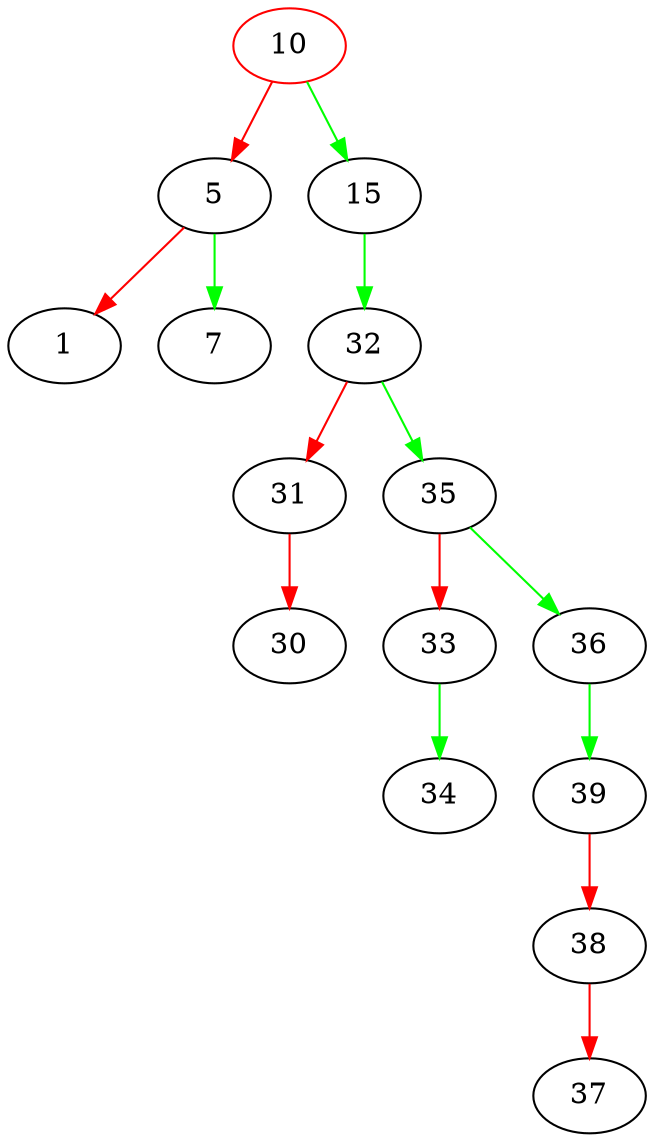 digraph G{
10[color=red];
10->5[color=red];
5->1[color=red];
5->7[color=green];
10->15[color=green];
15->32[color=green];
32->31[color=red];
31->30[color=red];
32->35[color=green];
35->33[color=red];
33->34[color=green];
35->36[color=green];
36->39[color=green];
39->38[color=red];
38->37[color=red];
}
